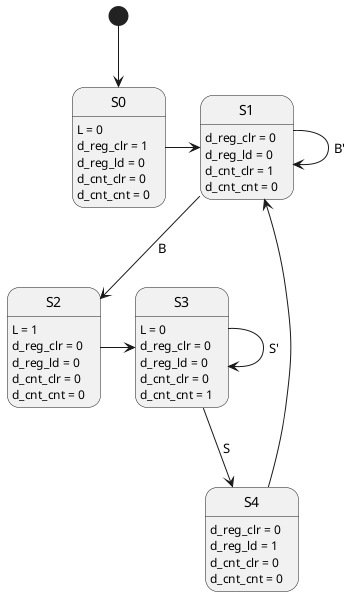 /'
                          d_reg_clr   +----------+
B          +------------+------------>|          |  16  D
+--------->+            |             |          +--/--->
from button|            | d_reg_ld    |          |  to display
           |            +------------>|          |
           | controller |             | datapath |
S          |            | d_ctr_clr   |          |
+--------->+            +------------>|          |
from sensor|            |             |          |
           |            | d_ctr_cnt   |          |
           |            |------------>|          |
L <--------|            |             +----------+
to laser   +------------+
'/

@startuml
[*] --> S0
S0: L = 0
S0: d_reg_clr = 1
S0: d_reg_ld = 0
S0: d_cnt_clr = 0
S0: d_cnt_cnt = 0

S0 -right-> S1
S1 --> S1: B'
S1: d_reg_clr = 0
S1: d_reg_ld = 0
S1: d_cnt_clr = 1
S1: d_cnt_cnt = 0

S1 --> S2: B
S2: L = 1
S2: d_reg_clr = 0
S2: d_reg_ld = 0
S2: d_cnt_clr = 0
S2: d_cnt_cnt = 0

S2 -right-> S3
S3: L = 0
S3: d_reg_clr = 0
S3: d_reg_ld = 0
S3: d_cnt_clr = 0
S3: d_cnt_cnt = 1
S3 --> S3: S'

S3 --> S4: S
S4: d_reg_clr = 0
S4: d_reg_ld = 1
S4: d_cnt_clr = 0
S4: d_cnt_cnt = 0

S4 --> S1
@enduml

